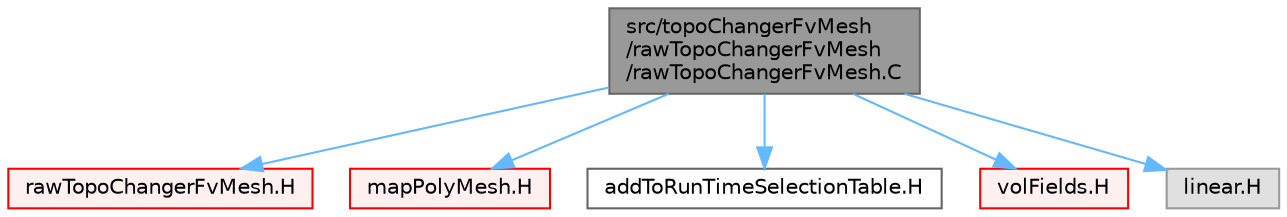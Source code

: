 digraph "src/topoChangerFvMesh/rawTopoChangerFvMesh/rawTopoChangerFvMesh.C"
{
 // LATEX_PDF_SIZE
  bgcolor="transparent";
  edge [fontname=Helvetica,fontsize=10,labelfontname=Helvetica,labelfontsize=10];
  node [fontname=Helvetica,fontsize=10,shape=box,height=0.2,width=0.4];
  Node1 [id="Node000001",label="src/topoChangerFvMesh\l/rawTopoChangerFvMesh\l/rawTopoChangerFvMesh.C",height=0.2,width=0.4,color="gray40", fillcolor="grey60", style="filled", fontcolor="black",tooltip=" "];
  Node1 -> Node2 [id="edge1_Node000001_Node000002",color="steelblue1",style="solid",tooltip=" "];
  Node2 [id="Node000002",label="rawTopoChangerFvMesh.H",height=0.2,width=0.4,color="red", fillcolor="#FFF0F0", style="filled",URL="$rawTopoChangerFvMesh_8H.html",tooltip=" "];
  Node1 -> Node375 [id="edge2_Node000001_Node000375",color="steelblue1",style="solid",tooltip=" "];
  Node375 [id="Node000375",label="mapPolyMesh.H",height=0.2,width=0.4,color="red", fillcolor="#FFF0F0", style="filled",URL="$mapPolyMesh_8H.html",tooltip=" "];
  Node1 -> Node378 [id="edge3_Node000001_Node000378",color="steelblue1",style="solid",tooltip=" "];
  Node378 [id="Node000378",label="addToRunTimeSelectionTable.H",height=0.2,width=0.4,color="grey40", fillcolor="white", style="filled",URL="$addToRunTimeSelectionTable_8H.html",tooltip="Macros for easy insertion into run-time selection tables."];
  Node1 -> Node379 [id="edge4_Node000001_Node000379",color="steelblue1",style="solid",tooltip=" "];
  Node379 [id="Node000379",label="volFields.H",height=0.2,width=0.4,color="red", fillcolor="#FFF0F0", style="filled",URL="$volFields_8H.html",tooltip=" "];
  Node1 -> Node416 [id="edge5_Node000001_Node000416",color="steelblue1",style="solid",tooltip=" "];
  Node416 [id="Node000416",label="linear.H",height=0.2,width=0.4,color="grey60", fillcolor="#E0E0E0", style="filled",tooltip=" "];
}
